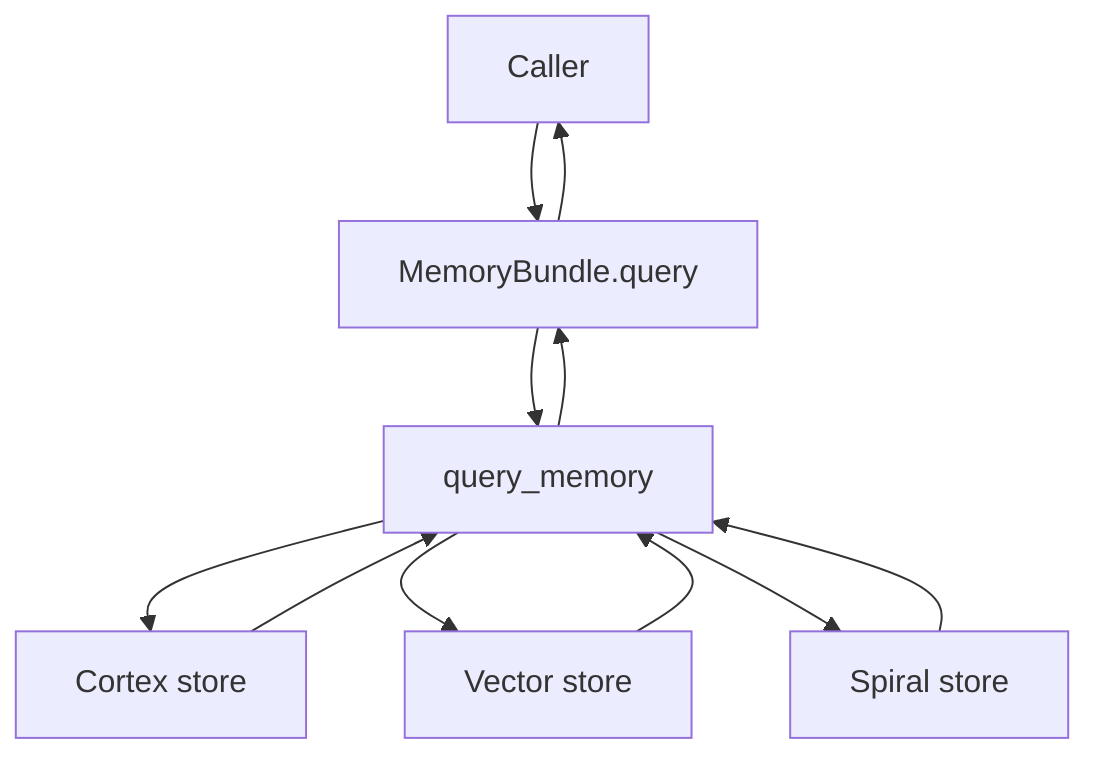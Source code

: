 graph TD
    Caller[Caller] --> MB[MemoryBundle.query]
    MB --> QM[query_memory]
    QM --> Cortex[Cortex store]
    QM --> Vector[Vector store]
    QM --> Spiral[Spiral store]
    Cortex --> QM
    Vector --> QM
    Spiral --> QM
    QM --> MB
    MB --> Caller